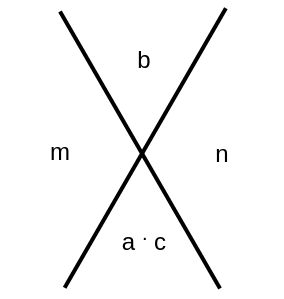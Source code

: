 <mxfile>
    <diagram id="D6pkl9RRAdB0jxwl9CHi" name="Page-1">
        <mxGraphModel dx="638" dy="445" grid="0" gridSize="10" guides="0" tooltips="1" connect="0" arrows="0" fold="1" page="0" pageScale="1" pageWidth="100" pageHeight="100" background="#ffffff" math="1" shadow="0">
            <root>
                <mxCell id="0"/>
                <mxCell id="1" parent="0"/>
                <mxCell id="2" value="" style="line;strokeWidth=2;html=1;rotation=-120;rounded=1;" parent="1" vertex="1">
                    <mxGeometry x="318" y="95" width="160" height="10" as="geometry"/>
                </mxCell>
                <mxCell id="3" value="" style="line;strokeWidth=2;html=1;rotation=-60;rounded=1;" parent="1" vertex="1">
                    <mxGeometry x="320" y="94" width="161.25" height="10" as="geometry"/>
                </mxCell>
                <mxCell id="48" value="b" style="text;html=1;align=center;verticalAlign=middle;whiteSpace=wrap;rounded=0;" vertex="1" parent="1">
                    <mxGeometry x="370" y="40" width="60" height="30" as="geometry"/>
                </mxCell>
                <mxCell id="49" value="a &lt;sup&gt;.&lt;/sup&gt; c" style="text;html=1;align=center;verticalAlign=middle;whiteSpace=wrap;rounded=0;" vertex="1" parent="1">
                    <mxGeometry x="370" y="129" width="60" height="30" as="geometry"/>
                </mxCell>
                <mxCell id="50" value="m" style="text;html=1;align=center;verticalAlign=middle;whiteSpace=wrap;rounded=0;" vertex="1" parent="1">
                    <mxGeometry x="328" y="86" width="60" height="30" as="geometry"/>
                </mxCell>
                <mxCell id="51" value="n" style="text;html=1;align=center;verticalAlign=middle;whiteSpace=wrap;rounded=0;" vertex="1" parent="1">
                    <mxGeometry x="409" y="87" width="60" height="30" as="geometry"/>
                </mxCell>
            </root>
        </mxGraphModel>
    </diagram>
</mxfile>